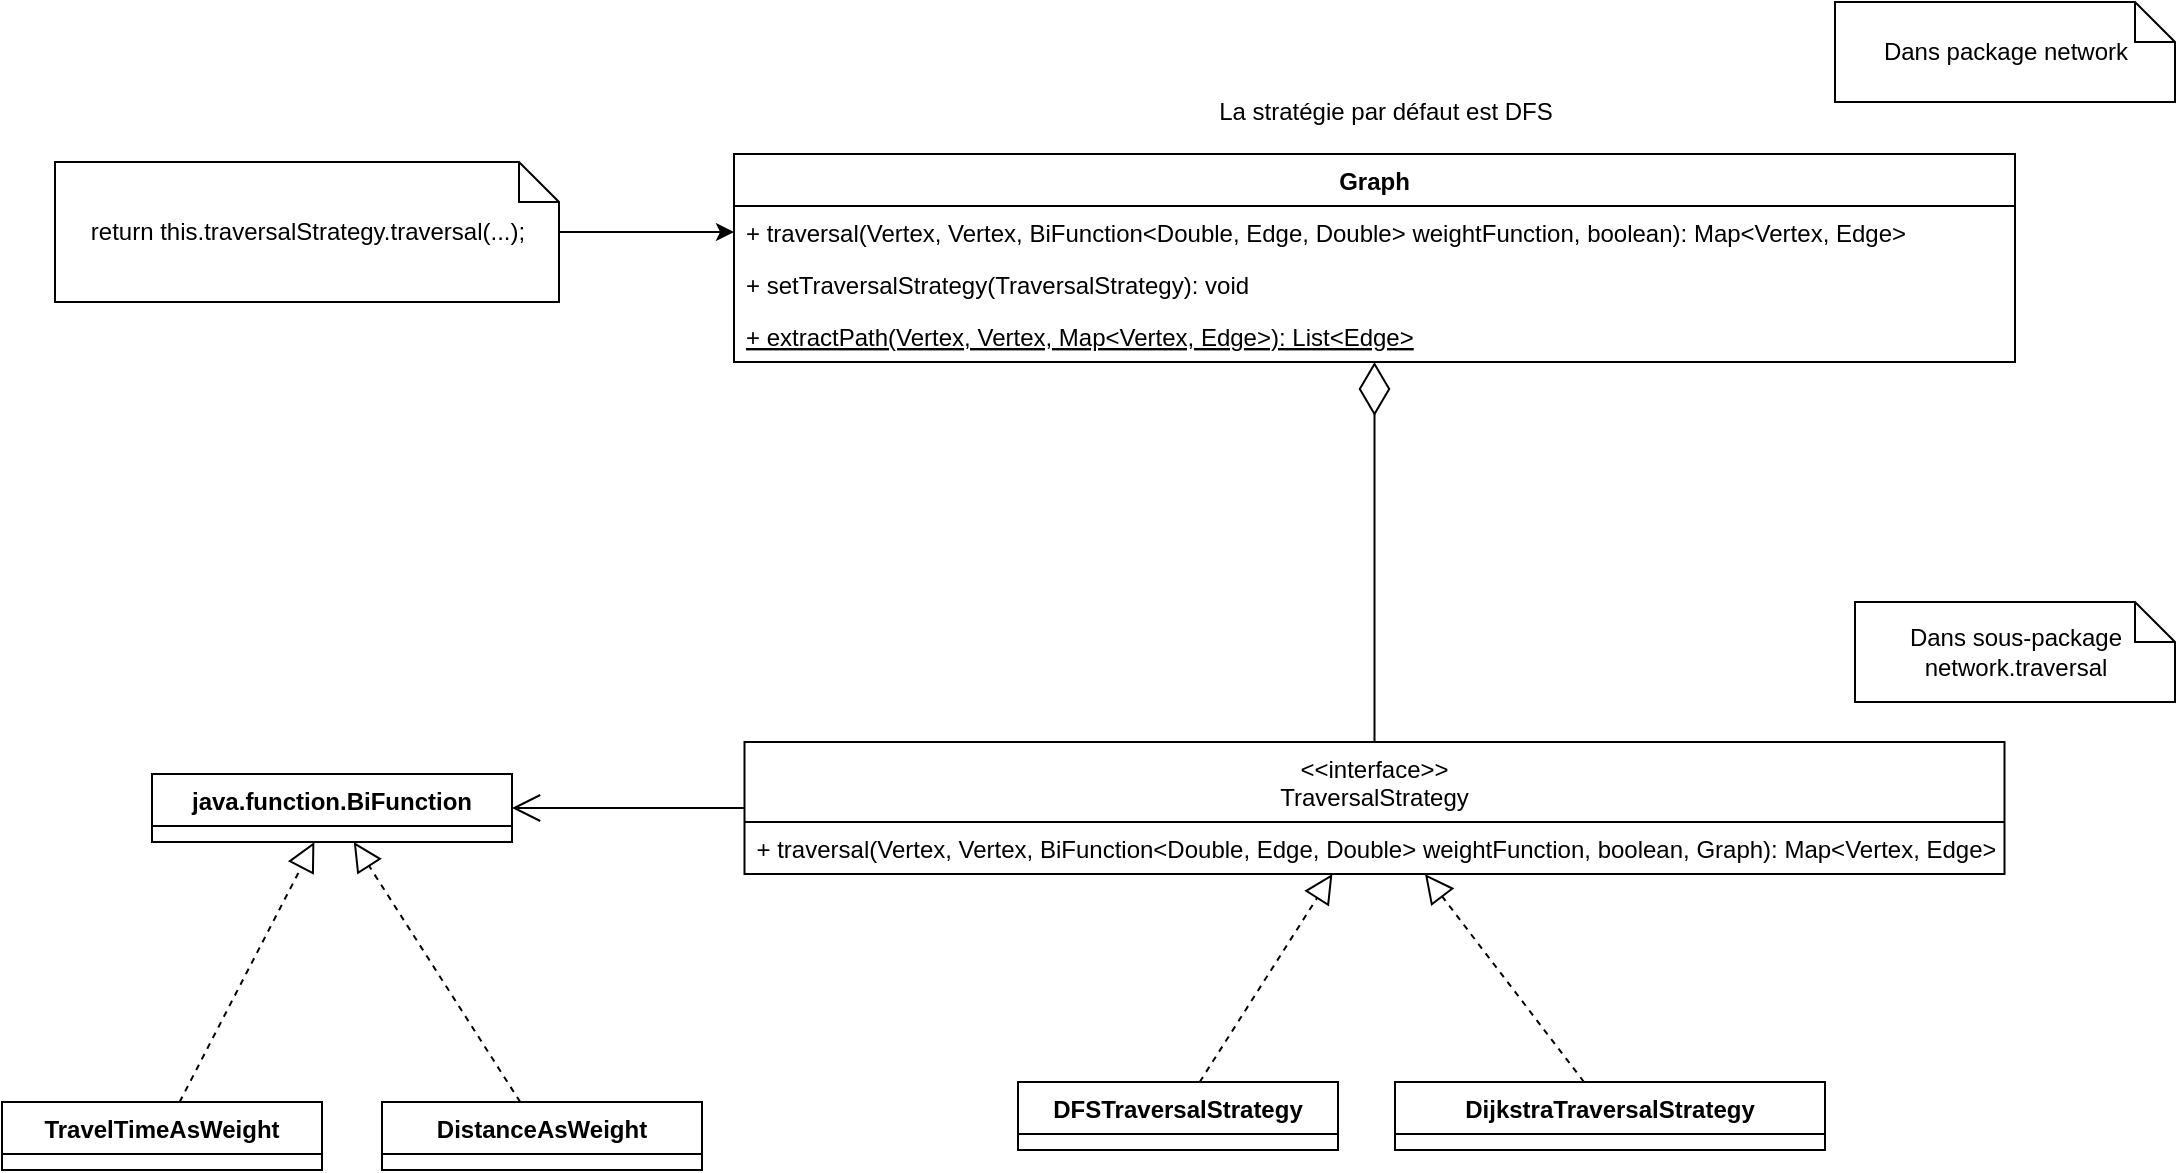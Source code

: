 <mxfile version="20.8.16" type="device"><diagram id="C5RBs43oDa-KdzZeNtuy" name="Page-1"><mxGraphModel dx="1434" dy="775" grid="1" gridSize="10" guides="1" tooltips="1" connect="1" arrows="1" fold="1" page="1" pageScale="1" pageWidth="1169" pageHeight="827" math="0" shadow="0"><root><mxCell id="WIyWlLk6GJQsqaUBKTNV-0"/><mxCell id="WIyWlLk6GJQsqaUBKTNV-1" parent="WIyWlLk6GJQsqaUBKTNV-0"/><mxCell id="-bOa7RUDqbWpDv0W1VO3-2" value="&lt;&lt;interface&gt;&gt; &#10;TraversalStrategy" style="swimlane;fontStyle=0;align=center;verticalAlign=top;childLayout=stackLayout;horizontal=1;startSize=40;horizontalStack=0;resizeParent=1;resizeParentMax=0;resizeLast=0;collapsible=1;marginBottom=0;" parent="WIyWlLk6GJQsqaUBKTNV-1" vertex="1"><mxGeometry x="412.25" y="492" width="630" height="66" as="geometry"/></mxCell><mxCell id="-bOa7RUDqbWpDv0W1VO3-20" value="+ traversal(Vertex, Vertex, BiFunction&lt;Double, Edge, Double&gt; weightFunction, boolean, Graph): Map&lt;Vertex, Edge&gt;" style="text;strokeColor=none;fillColor=none;align=left;verticalAlign=top;spacingLeft=4;spacingRight=4;overflow=hidden;rotatable=0;points=[[0,0.5],[1,0.5]];portConstraint=eastwest;" parent="-bOa7RUDqbWpDv0W1VO3-2" vertex="1"><mxGeometry y="40" width="630" height="26" as="geometry"/></mxCell><mxCell id="-bOa7RUDqbWpDv0W1VO3-6" value="DFSTraversalStrategy" style="swimlane;fontStyle=1;align=center;verticalAlign=top;childLayout=stackLayout;horizontal=1;startSize=26;horizontalStack=0;resizeParent=1;resizeParentMax=0;resizeLast=0;collapsible=1;marginBottom=0;" parent="WIyWlLk6GJQsqaUBKTNV-1" vertex="1"><mxGeometry x="549" y="662" width="160" height="34" as="geometry"/></mxCell><mxCell id="-bOa7RUDqbWpDv0W1VO3-10" value="" style="endArrow=diamondThin;endFill=0;endSize=24;html=1;rounded=0;" parent="WIyWlLk6GJQsqaUBKTNV-1" source="-bOa7RUDqbWpDv0W1VO3-2" target="-bOa7RUDqbWpDv0W1VO3-16" edge="1"><mxGeometry width="160" relative="1" as="geometry"><mxPoint x="1041" y="464" as="sourcePoint"/><mxPoint x="741" y="259.125" as="targetPoint"/></mxGeometry></mxCell><mxCell id="-bOa7RUDqbWpDv0W1VO3-11" value="" style="endArrow=block;dashed=1;endFill=0;endSize=12;html=1;rounded=0;" parent="WIyWlLk6GJQsqaUBKTNV-1" source="-bOa7RUDqbWpDv0W1VO3-6" target="-bOa7RUDqbWpDv0W1VO3-2" edge="1"><mxGeometry width="160" relative="1" as="geometry"><mxPoint x="1070" y="603" as="sourcePoint"/><mxPoint x="1230" y="603" as="targetPoint"/></mxGeometry></mxCell><mxCell id="-bOa7RUDqbWpDv0W1VO3-12" value="DijkstraTraversalStrategy" style="swimlane;fontStyle=1;align=center;verticalAlign=top;childLayout=stackLayout;horizontal=1;startSize=26;horizontalStack=0;resizeParent=1;resizeParentMax=0;resizeLast=0;collapsible=1;marginBottom=0;" parent="WIyWlLk6GJQsqaUBKTNV-1" vertex="1"><mxGeometry x="737.5" y="662" width="215" height="34" as="geometry"/></mxCell><mxCell id="-bOa7RUDqbWpDv0W1VO3-13" value="" style="endArrow=block;dashed=1;endFill=0;endSize=12;html=1;rounded=0;" parent="WIyWlLk6GJQsqaUBKTNV-1" source="-bOa7RUDqbWpDv0W1VO3-12" target="-bOa7RUDqbWpDv0W1VO3-2" edge="1"><mxGeometry width="160" relative="1" as="geometry"><mxPoint x="962.364" y="603" as="sourcePoint"/><mxPoint x="1097.636" y="417" as="targetPoint"/></mxGeometry></mxCell><mxCell id="-bOa7RUDqbWpDv0W1VO3-16" value="Graph" style="swimlane;fontStyle=1;align=center;verticalAlign=top;childLayout=stackLayout;horizontal=1;startSize=26;horizontalStack=0;resizeParent=1;resizeParentMax=0;resizeLast=0;collapsible=1;marginBottom=0;" parent="WIyWlLk6GJQsqaUBKTNV-1" vertex="1"><mxGeometry x="407" y="198" width="640.5" height="104" as="geometry"/></mxCell><mxCell id="9J6KUTBgIMzGSsUKLMQz-0" value="+ traversal(Vertex, Vertex, BiFunction&lt;Double, Edge, Double&gt; weightFunction, boolean): Map&lt;Vertex, Edge&gt;" style="text;strokeColor=none;fillColor=none;align=left;verticalAlign=top;spacingLeft=4;spacingRight=4;overflow=hidden;rotatable=0;points=[[0,0.5],[1,0.5]];portConstraint=eastwest;" parent="-bOa7RUDqbWpDv0W1VO3-16" vertex="1"><mxGeometry y="26" width="640.5" height="26" as="geometry"/></mxCell><mxCell id="QT7jqeyZR8y6Hy6ft4d1-3" value="+ setTraversalStrategy(TraversalStrategy): void" style="text;strokeColor=none;fillColor=none;align=left;verticalAlign=top;spacingLeft=4;spacingRight=4;overflow=hidden;rotatable=0;points=[[0,0.5],[1,0.5]];portConstraint=eastwest;" parent="-bOa7RUDqbWpDv0W1VO3-16" vertex="1"><mxGeometry y="52" width="640.5" height="26" as="geometry"/></mxCell><mxCell id="QT7jqeyZR8y6Hy6ft4d1-8" value="+ extractPath(Vertex, Vertex, Map&lt;Vertex, Edge&gt;): List&lt;Edge&gt;" style="text;strokeColor=none;fillColor=none;align=left;verticalAlign=top;spacingLeft=4;spacingRight=4;overflow=hidden;rotatable=0;points=[[0,0.5],[1,0.5]];portConstraint=eastwest;fontStyle=4" parent="-bOa7RUDqbWpDv0W1VO3-16" vertex="1"><mxGeometry y="78" width="640.5" height="26" as="geometry"/></mxCell><mxCell id="9J6KUTBgIMzGSsUKLMQz-1" style="edgeStyle=orthogonalEdgeStyle;rounded=0;orthogonalLoop=1;jettySize=auto;html=1;fontSize=15;fontColor=#000000;" parent="WIyWlLk6GJQsqaUBKTNV-1" source="QT7jqeyZR8y6Hy6ft4d1-2" target="9J6KUTBgIMzGSsUKLMQz-0" edge="1"><mxGeometry relative="1" as="geometry"/></mxCell><mxCell id="QT7jqeyZR8y6Hy6ft4d1-2" value="return this.traversalStrategy.traversal(...);" style="shape=note;size=20;whiteSpace=wrap;html=1;" parent="WIyWlLk6GJQsqaUBKTNV-1" vertex="1"><mxGeometry x="67.5" y="202" width="252" height="70" as="geometry"/></mxCell><mxCell id="QT7jqeyZR8y6Hy6ft4d1-6" value="La stratégie par défaut est DFS" style="text;html=1;strokeColor=none;fillColor=none;align=center;verticalAlign=middle;whiteSpace=wrap;rounded=0;" parent="WIyWlLk6GJQsqaUBKTNV-1" vertex="1"><mxGeometry x="647.5" y="162" width="170" height="30" as="geometry"/></mxCell><mxCell id="9J6KUTBgIMzGSsUKLMQz-2" value="java.function.BiFunction" style="swimlane;fontStyle=1;align=center;verticalAlign=top;childLayout=stackLayout;horizontal=1;startSize=26;horizontalStack=0;resizeParent=1;resizeParentMax=0;resizeLast=0;collapsible=1;marginBottom=0;" parent="WIyWlLk6GJQsqaUBKTNV-1" vertex="1"><mxGeometry x="116" y="508" width="180" height="34" as="geometry"/></mxCell><mxCell id="9J6KUTBgIMzGSsUKLMQz-3" value="TravelTimeAsWeight" style="swimlane;fontStyle=1;align=center;verticalAlign=top;childLayout=stackLayout;horizontal=1;startSize=26;horizontalStack=0;resizeParent=1;resizeParentMax=0;resizeLast=0;collapsible=1;marginBottom=0;" parent="WIyWlLk6GJQsqaUBKTNV-1" vertex="1"><mxGeometry x="41" y="672" width="160" height="34" as="geometry"/></mxCell><mxCell id="9J6KUTBgIMzGSsUKLMQz-4" value="DistanceAsWeight" style="swimlane;fontStyle=1;align=center;verticalAlign=top;childLayout=stackLayout;horizontal=1;startSize=26;horizontalStack=0;resizeParent=1;resizeParentMax=0;resizeLast=0;collapsible=1;marginBottom=0;" parent="WIyWlLk6GJQsqaUBKTNV-1" vertex="1"><mxGeometry x="231" y="672" width="160" height="34" as="geometry"/></mxCell><mxCell id="9J6KUTBgIMzGSsUKLMQz-5" value="" style="endArrow=block;dashed=1;endFill=0;endSize=12;html=1;rounded=0;" parent="WIyWlLk6GJQsqaUBKTNV-1" source="9J6KUTBgIMzGSsUKLMQz-3" target="9J6KUTBgIMzGSsUKLMQz-2" edge="1"><mxGeometry width="160" relative="1" as="geometry"><mxPoint x="522.507" y="739" as="sourcePoint"/><mxPoint x="678.015" y="588" as="targetPoint"/></mxGeometry></mxCell><mxCell id="9J6KUTBgIMzGSsUKLMQz-6" value="" style="endArrow=block;dashed=1;endFill=0;endSize=12;html=1;rounded=0;" parent="WIyWlLk6GJQsqaUBKTNV-1" source="9J6KUTBgIMzGSsUKLMQz-4" target="9J6KUTBgIMzGSsUKLMQz-2" edge="1"><mxGeometry width="160" relative="1" as="geometry"><mxPoint x="522.507" y="739" as="sourcePoint"/><mxPoint x="678.015" y="588" as="targetPoint"/></mxGeometry></mxCell><mxCell id="9J6KUTBgIMzGSsUKLMQz-7" value="" style="endArrow=open;endFill=1;endSize=12;html=1;rounded=0;fontSize=15;fontColor=#000000;" parent="WIyWlLk6GJQsqaUBKTNV-1" source="-bOa7RUDqbWpDv0W1VO3-2" target="9J6KUTBgIMzGSsUKLMQz-2" edge="1"><mxGeometry width="160" relative="1" as="geometry"><mxPoint x="569" y="651" as="sourcePoint"/><mxPoint x="729" y="601" as="targetPoint"/></mxGeometry></mxCell><mxCell id="9J6KUTBgIMzGSsUKLMQz-9" value="Dans package network" style="shape=note;size=20;whiteSpace=wrap;html=1;" parent="WIyWlLk6GJQsqaUBKTNV-1" vertex="1"><mxGeometry x="957.5" y="122" width="170" height="50" as="geometry"/></mxCell><mxCell id="9J6KUTBgIMzGSsUKLMQz-10" value="Dans sous-package network.traversal" style="shape=note;size=20;whiteSpace=wrap;html=1;" parent="WIyWlLk6GJQsqaUBKTNV-1" vertex="1"><mxGeometry x="967.5" y="422" width="160" height="50" as="geometry"/></mxCell></root></mxGraphModel></diagram></mxfile>